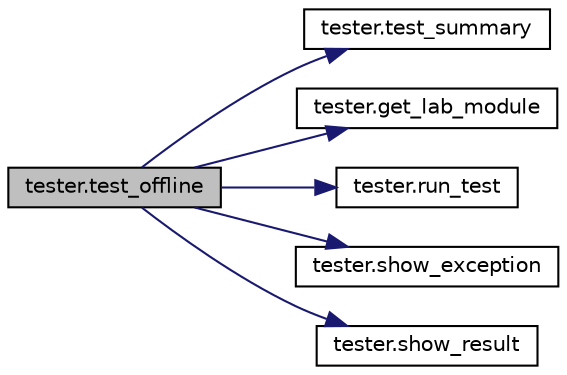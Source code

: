 digraph "tester.test_offline"
{
  edge [fontname="Helvetica",fontsize="10",labelfontname="Helvetica",labelfontsize="10"];
  node [fontname="Helvetica",fontsize="10",shape=record];
  rankdir="LR";
  Node1 [label="tester.test_offline",height=0.2,width=0.4,color="black", fillcolor="grey75", style="filled", fontcolor="black"];
  Node1 -> Node2 [color="midnightblue",fontsize="10",style="solid"];
  Node2 [label="tester.test_summary",height=0.2,width=0.4,color="black", fillcolor="white", style="filled",URL="$namespacetester.html#aedd3dc82e5fcdcd7356eedb2e6bd25c4"];
  Node1 -> Node3 [color="midnightblue",fontsize="10",style="solid"];
  Node3 [label="tester.get_lab_module",height=0.2,width=0.4,color="black", fillcolor="white", style="filled",URL="$namespacetester.html#ae02bbfd9f3e0bad1e95f19ce0ad66ec9"];
  Node1 -> Node4 [color="midnightblue",fontsize="10",style="solid"];
  Node4 [label="tester.run_test",height=0.2,width=0.4,color="black", fillcolor="white", style="filled",URL="$namespacetester.html#a2fe765d77ce8821b7a2bbaf02b1443be"];
  Node1 -> Node5 [color="midnightblue",fontsize="10",style="solid"];
  Node5 [label="tester.show_exception",height=0.2,width=0.4,color="black", fillcolor="white", style="filled",URL="$namespacetester.html#ad1e0737b7db28310d56e78c79dbd820b"];
  Node1 -> Node6 [color="midnightblue",fontsize="10",style="solid"];
  Node6 [label="tester.show_result",height=0.2,width=0.4,color="black", fillcolor="white", style="filled",URL="$namespacetester.html#a6f608a4c1c426885e10fda8317ec38cc"];
}
